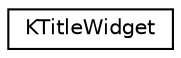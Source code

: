 digraph "Graphical Class Hierarchy"
{
  edge [fontname="Helvetica",fontsize="10",labelfontname="Helvetica",labelfontsize="10"];
  node [fontname="Helvetica",fontsize="10",shape=record];
  rankdir="LR";
  Node0 [label="KTitleWidget",height=0.2,width=0.4,color="black", fillcolor="white", style="filled",URL="$classKTitleWidget.html",tooltip="Standard title widget. "];
}
